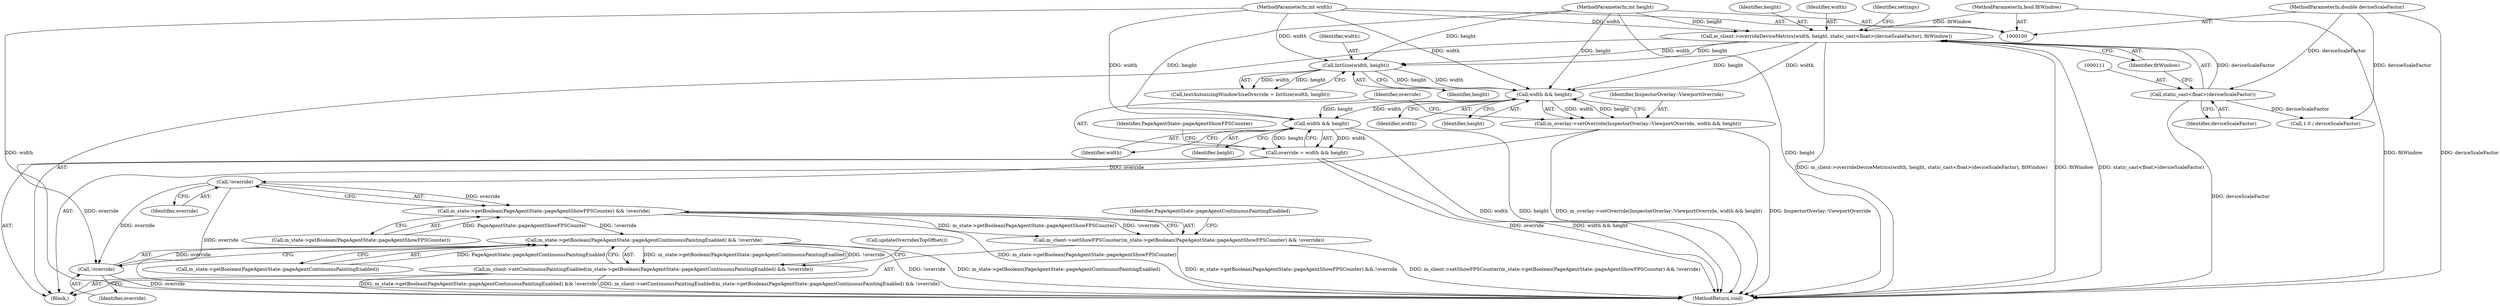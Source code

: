 digraph "1_Chrome_d4cd2b2c0953ad7e9fa988c234eb9361be80fe81_17@del" {
"1000149" [label="(Call,width && height)"];
"1000107" [label="(Call,m_client->overrideDeviceMetrics(width, height, static_cast<float>(deviceScaleFactor), fitWindow))"];
"1000101" [label="(MethodParameterIn,int width)"];
"1000102" [label="(MethodParameterIn,int height)"];
"1000110" [label="(Call,static_cast<float>(deviceScaleFactor))"];
"1000103" [label="(MethodParameterIn,double deviceScaleFactor)"];
"1000104" [label="(MethodParameterIn,bool fitWindow)"];
"1000126" [label="(Call,IntSize(width, height))"];
"1000147" [label="(Call,m_overlay->setOverride(InspectorOverlay::ViewportOverride, width && height))"];
"1000155" [label="(Call,width && height)"];
"1000153" [label="(Call,override = width && height)"];
"1000162" [label="(Call,!override)"];
"1000159" [label="(Call,m_state->getBoolean(PageAgentState::pageAgentShowFPSCounter) && !override)"];
"1000158" [label="(Call,m_client->setShowFPSCounter(m_state->getBoolean(PageAgentState::pageAgentShowFPSCounter) && !override))"];
"1000165" [label="(Call,m_state->getBoolean(PageAgentState::pageAgentContinuousPaintingEnabled) && !override)"];
"1000164" [label="(Call,m_client->setContinuousPaintingEnabled(m_state->getBoolean(PageAgentState::pageAgentContinuousPaintingEnabled) && !override))"];
"1000168" [label="(Call,!override)"];
"1000149" [label="(Call,width && height)"];
"1000110" [label="(Call,static_cast<float>(deviceScaleFactor))"];
"1000101" [label="(MethodParameterIn,int width)"];
"1000109" [label="(Identifier,height)"];
"1000112" [label="(Identifier,deviceScaleFactor)"];
"1000169" [label="(Identifier,override)"];
"1000163" [label="(Identifier,override)"];
"1000128" [label="(Identifier,height)"];
"1000170" [label="(Call,updateOverridesTopOffset())"];
"1000168" [label="(Call,!override)"];
"1000162" [label="(Call,!override)"];
"1000107" [label="(Call,m_client->overrideDeviceMetrics(width, height, static_cast<float>(deviceScaleFactor), fitWindow))"];
"1000132" [label="(Call,1.0 / deviceScaleFactor)"];
"1000106" [label="(Block,)"];
"1000153" [label="(Call,override = width && height)"];
"1000150" [label="(Identifier,width)"];
"1000124" [label="(Call,textAutosizingWindowSizeOverride = IntSize(width, height))"];
"1000160" [label="(Call,m_state->getBoolean(PageAgentState::pageAgentShowFPSCounter))"];
"1000171" [label="(MethodReturn,void)"];
"1000164" [label="(Call,m_client->setContinuousPaintingEnabled(m_state->getBoolean(PageAgentState::pageAgentContinuousPaintingEnabled) && !override))"];
"1000108" [label="(Identifier,width)"];
"1000151" [label="(Identifier,height)"];
"1000147" [label="(Call,m_overlay->setOverride(InspectorOverlay::ViewportOverride, width && height))"];
"1000161" [label="(Identifier,PageAgentState::pageAgentShowFPSCounter)"];
"1000156" [label="(Identifier,width)"];
"1000166" [label="(Call,m_state->getBoolean(PageAgentState::pageAgentContinuousPaintingEnabled))"];
"1000167" [label="(Identifier,PageAgentState::pageAgentContinuousPaintingEnabled)"];
"1000102" [label="(MethodParameterIn,int height)"];
"1000116" [label="(Identifier,settings)"];
"1000103" [label="(MethodParameterIn,double deviceScaleFactor)"];
"1000154" [label="(Identifier,override)"];
"1000127" [label="(Identifier,width)"];
"1000104" [label="(MethodParameterIn,bool fitWindow)"];
"1000148" [label="(Identifier,InspectorOverlay::ViewportOverride)"];
"1000126" [label="(Call,IntSize(width, height))"];
"1000113" [label="(Identifier,fitWindow)"];
"1000159" [label="(Call,m_state->getBoolean(PageAgentState::pageAgentShowFPSCounter) && !override)"];
"1000157" [label="(Identifier,height)"];
"1000158" [label="(Call,m_client->setShowFPSCounter(m_state->getBoolean(PageAgentState::pageAgentShowFPSCounter) && !override))"];
"1000155" [label="(Call,width && height)"];
"1000165" [label="(Call,m_state->getBoolean(PageAgentState::pageAgentContinuousPaintingEnabled) && !override)"];
"1000149" -> "1000147"  [label="AST: "];
"1000149" -> "1000150"  [label="CFG: "];
"1000149" -> "1000151"  [label="CFG: "];
"1000150" -> "1000149"  [label="AST: "];
"1000151" -> "1000149"  [label="AST: "];
"1000147" -> "1000149"  [label="CFG: "];
"1000149" -> "1000147"  [label="DDG: width"];
"1000149" -> "1000147"  [label="DDG: height"];
"1000107" -> "1000149"  [label="DDG: width"];
"1000107" -> "1000149"  [label="DDG: height"];
"1000126" -> "1000149"  [label="DDG: width"];
"1000126" -> "1000149"  [label="DDG: height"];
"1000101" -> "1000149"  [label="DDG: width"];
"1000102" -> "1000149"  [label="DDG: height"];
"1000149" -> "1000155"  [label="DDG: width"];
"1000149" -> "1000155"  [label="DDG: height"];
"1000107" -> "1000106"  [label="AST: "];
"1000107" -> "1000113"  [label="CFG: "];
"1000108" -> "1000107"  [label="AST: "];
"1000109" -> "1000107"  [label="AST: "];
"1000110" -> "1000107"  [label="AST: "];
"1000113" -> "1000107"  [label="AST: "];
"1000116" -> "1000107"  [label="CFG: "];
"1000107" -> "1000171"  [label="DDG: m_client->overrideDeviceMetrics(width, height, static_cast<float>(deviceScaleFactor), fitWindow)"];
"1000107" -> "1000171"  [label="DDG: fitWindow"];
"1000107" -> "1000171"  [label="DDG: static_cast<float>(deviceScaleFactor)"];
"1000101" -> "1000107"  [label="DDG: width"];
"1000102" -> "1000107"  [label="DDG: height"];
"1000110" -> "1000107"  [label="DDG: deviceScaleFactor"];
"1000104" -> "1000107"  [label="DDG: fitWindow"];
"1000107" -> "1000126"  [label="DDG: width"];
"1000107" -> "1000126"  [label="DDG: height"];
"1000101" -> "1000100"  [label="AST: "];
"1000101" -> "1000171"  [label="DDG: width"];
"1000101" -> "1000126"  [label="DDG: width"];
"1000101" -> "1000155"  [label="DDG: width"];
"1000102" -> "1000100"  [label="AST: "];
"1000102" -> "1000171"  [label="DDG: height"];
"1000102" -> "1000126"  [label="DDG: height"];
"1000102" -> "1000155"  [label="DDG: height"];
"1000110" -> "1000112"  [label="CFG: "];
"1000111" -> "1000110"  [label="AST: "];
"1000112" -> "1000110"  [label="AST: "];
"1000113" -> "1000110"  [label="CFG: "];
"1000110" -> "1000171"  [label="DDG: deviceScaleFactor"];
"1000103" -> "1000110"  [label="DDG: deviceScaleFactor"];
"1000110" -> "1000132"  [label="DDG: deviceScaleFactor"];
"1000103" -> "1000100"  [label="AST: "];
"1000103" -> "1000171"  [label="DDG: deviceScaleFactor"];
"1000103" -> "1000132"  [label="DDG: deviceScaleFactor"];
"1000104" -> "1000100"  [label="AST: "];
"1000104" -> "1000171"  [label="DDG: fitWindow"];
"1000126" -> "1000124"  [label="AST: "];
"1000126" -> "1000128"  [label="CFG: "];
"1000127" -> "1000126"  [label="AST: "];
"1000128" -> "1000126"  [label="AST: "];
"1000124" -> "1000126"  [label="CFG: "];
"1000126" -> "1000124"  [label="DDG: width"];
"1000126" -> "1000124"  [label="DDG: height"];
"1000147" -> "1000106"  [label="AST: "];
"1000148" -> "1000147"  [label="AST: "];
"1000154" -> "1000147"  [label="CFG: "];
"1000147" -> "1000171"  [label="DDG: InspectorOverlay::ViewportOverride"];
"1000147" -> "1000171"  [label="DDG: m_overlay->setOverride(InspectorOverlay::ViewportOverride, width && height)"];
"1000155" -> "1000153"  [label="AST: "];
"1000155" -> "1000156"  [label="CFG: "];
"1000155" -> "1000157"  [label="CFG: "];
"1000156" -> "1000155"  [label="AST: "];
"1000157" -> "1000155"  [label="AST: "];
"1000153" -> "1000155"  [label="CFG: "];
"1000155" -> "1000171"  [label="DDG: height"];
"1000155" -> "1000171"  [label="DDG: width"];
"1000155" -> "1000153"  [label="DDG: width"];
"1000155" -> "1000153"  [label="DDG: height"];
"1000153" -> "1000106"  [label="AST: "];
"1000154" -> "1000153"  [label="AST: "];
"1000161" -> "1000153"  [label="CFG: "];
"1000153" -> "1000171"  [label="DDG: override"];
"1000153" -> "1000171"  [label="DDG: width && height"];
"1000153" -> "1000162"  [label="DDG: override"];
"1000153" -> "1000168"  [label="DDG: override"];
"1000162" -> "1000159"  [label="AST: "];
"1000162" -> "1000163"  [label="CFG: "];
"1000163" -> "1000162"  [label="AST: "];
"1000159" -> "1000162"  [label="CFG: "];
"1000162" -> "1000171"  [label="DDG: override"];
"1000162" -> "1000159"  [label="DDG: override"];
"1000162" -> "1000168"  [label="DDG: override"];
"1000159" -> "1000158"  [label="AST: "];
"1000159" -> "1000160"  [label="CFG: "];
"1000160" -> "1000159"  [label="AST: "];
"1000158" -> "1000159"  [label="CFG: "];
"1000159" -> "1000171"  [label="DDG: m_state->getBoolean(PageAgentState::pageAgentShowFPSCounter)"];
"1000159" -> "1000158"  [label="DDG: m_state->getBoolean(PageAgentState::pageAgentShowFPSCounter)"];
"1000159" -> "1000158"  [label="DDG: !override"];
"1000160" -> "1000159"  [label="DDG: PageAgentState::pageAgentShowFPSCounter"];
"1000159" -> "1000165"  [label="DDG: !override"];
"1000158" -> "1000106"  [label="AST: "];
"1000167" -> "1000158"  [label="CFG: "];
"1000158" -> "1000171"  [label="DDG: m_state->getBoolean(PageAgentState::pageAgentShowFPSCounter) && !override"];
"1000158" -> "1000171"  [label="DDG: m_client->setShowFPSCounter(m_state->getBoolean(PageAgentState::pageAgentShowFPSCounter) && !override)"];
"1000165" -> "1000164"  [label="AST: "];
"1000165" -> "1000166"  [label="CFG: "];
"1000165" -> "1000168"  [label="CFG: "];
"1000166" -> "1000165"  [label="AST: "];
"1000168" -> "1000165"  [label="AST: "];
"1000164" -> "1000165"  [label="CFG: "];
"1000165" -> "1000171"  [label="DDG: !override"];
"1000165" -> "1000171"  [label="DDG: m_state->getBoolean(PageAgentState::pageAgentContinuousPaintingEnabled)"];
"1000165" -> "1000164"  [label="DDG: m_state->getBoolean(PageAgentState::pageAgentContinuousPaintingEnabled)"];
"1000165" -> "1000164"  [label="DDG: !override"];
"1000166" -> "1000165"  [label="DDG: PageAgentState::pageAgentContinuousPaintingEnabled"];
"1000168" -> "1000165"  [label="DDG: override"];
"1000164" -> "1000106"  [label="AST: "];
"1000170" -> "1000164"  [label="CFG: "];
"1000164" -> "1000171"  [label="DDG: m_client->setContinuousPaintingEnabled(m_state->getBoolean(PageAgentState::pageAgentContinuousPaintingEnabled) && !override)"];
"1000164" -> "1000171"  [label="DDG: m_state->getBoolean(PageAgentState::pageAgentContinuousPaintingEnabled) && !override"];
"1000168" -> "1000169"  [label="CFG: "];
"1000169" -> "1000168"  [label="AST: "];
"1000168" -> "1000171"  [label="DDG: override"];
}
